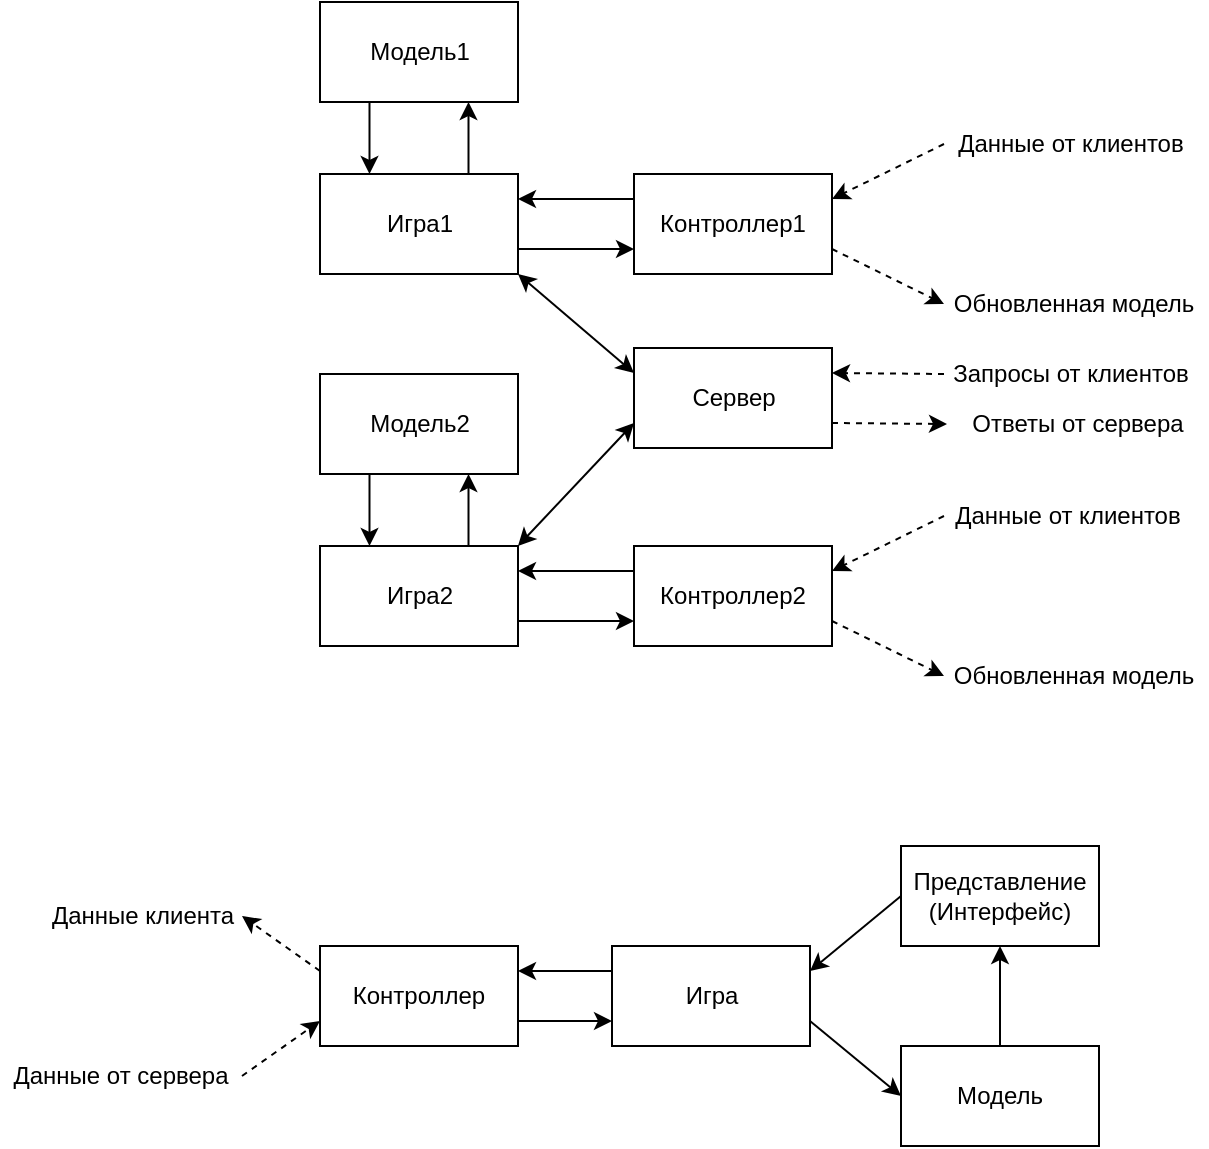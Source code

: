 <mxfile version="20.0.1" type="github">
  <diagram id="9F7VR6ctkaUrq1X4aecI" name="Page-1">
    <mxGraphModel dx="1422" dy="752" grid="0" gridSize="10" guides="1" tooltips="1" connect="1" arrows="1" fold="1" page="1" pageScale="1" pageWidth="827" pageHeight="1169" math="0" shadow="0">
      <root>
        <mxCell id="0" />
        <mxCell id="1" parent="0" />
        <mxCell id="f_yKOBoDJCh-L6aTNFwA-1" value="" style="rounded=0;whiteSpace=wrap;html=1;" parent="1" vertex="1">
          <mxGeometry x="273" y="88" width="99" height="50" as="geometry" />
        </mxCell>
        <mxCell id="f_yKOBoDJCh-L6aTNFwA-2" value="Модель1" style="text;html=1;strokeColor=none;fillColor=none;align=center;verticalAlign=middle;whiteSpace=wrap;rounded=0;" parent="1" vertex="1">
          <mxGeometry x="292.5" y="98" width="60" height="30" as="geometry" />
        </mxCell>
        <mxCell id="f_yKOBoDJCh-L6aTNFwA-4" value="" style="rounded=0;whiteSpace=wrap;html=1;" parent="1" vertex="1">
          <mxGeometry x="430" y="261" width="99" height="50" as="geometry" />
        </mxCell>
        <mxCell id="f_yKOBoDJCh-L6aTNFwA-6" value="" style="rounded=0;whiteSpace=wrap;html=1;" parent="1" vertex="1">
          <mxGeometry x="273" y="174" width="99" height="50" as="geometry" />
        </mxCell>
        <mxCell id="f_yKOBoDJCh-L6aTNFwA-8" value="Сервер" style="text;html=1;strokeColor=none;fillColor=none;align=center;verticalAlign=middle;whiteSpace=wrap;rounded=0;" parent="1" vertex="1">
          <mxGeometry x="449.5" y="271" width="60" height="30" as="geometry" />
        </mxCell>
        <mxCell id="f_yKOBoDJCh-L6aTNFwA-9" value="Игра1" style="text;html=1;strokeColor=none;fillColor=none;align=center;verticalAlign=middle;whiteSpace=wrap;rounded=0;" parent="1" vertex="1">
          <mxGeometry x="292.5" y="184" width="60" height="30" as="geometry" />
        </mxCell>
        <mxCell id="f_yKOBoDJCh-L6aTNFwA-12" value="" style="rounded=0;whiteSpace=wrap;html=1;" parent="1" vertex="1">
          <mxGeometry x="430" y="174" width="99" height="50" as="geometry" />
        </mxCell>
        <mxCell id="f_yKOBoDJCh-L6aTNFwA-14" value="Контроллер1" style="text;html=1;strokeColor=none;fillColor=none;align=center;verticalAlign=middle;whiteSpace=wrap;rounded=0;" parent="1" vertex="1">
          <mxGeometry x="441" y="186" width="77" height="26" as="geometry" />
        </mxCell>
        <mxCell id="f_yKOBoDJCh-L6aTNFwA-18" value="" style="endArrow=classic;html=1;rounded=0;entryX=0;entryY=0.75;entryDx=0;entryDy=0;exitX=1;exitY=0.75;exitDx=0;exitDy=0;" parent="1" source="f_yKOBoDJCh-L6aTNFwA-6" target="f_yKOBoDJCh-L6aTNFwA-12" edge="1">
          <mxGeometry width="50" height="50" relative="1" as="geometry">
            <mxPoint x="388" y="387" as="sourcePoint" />
            <mxPoint x="438" y="337" as="targetPoint" />
          </mxGeometry>
        </mxCell>
        <mxCell id="f_yKOBoDJCh-L6aTNFwA-19" value="" style="endArrow=classic;html=1;rounded=0;entryX=1;entryY=0.25;entryDx=0;entryDy=0;exitX=0;exitY=0.25;exitDx=0;exitDy=0;" parent="1" source="f_yKOBoDJCh-L6aTNFwA-12" target="f_yKOBoDJCh-L6aTNFwA-6" edge="1">
          <mxGeometry width="50" height="50" relative="1" as="geometry">
            <mxPoint x="382" y="221.5" as="sourcePoint" />
            <mxPoint x="440" y="221.5" as="targetPoint" />
          </mxGeometry>
        </mxCell>
        <mxCell id="f_yKOBoDJCh-L6aTNFwA-20" value="" style="endArrow=classic;html=1;rounded=0;entryX=0.75;entryY=1;entryDx=0;entryDy=0;exitX=0.75;exitY=0;exitDx=0;exitDy=0;" parent="1" source="f_yKOBoDJCh-L6aTNFwA-6" target="f_yKOBoDJCh-L6aTNFwA-1" edge="1">
          <mxGeometry width="50" height="50" relative="1" as="geometry">
            <mxPoint x="388" y="387" as="sourcePoint" />
            <mxPoint x="438" y="337" as="targetPoint" />
          </mxGeometry>
        </mxCell>
        <mxCell id="f_yKOBoDJCh-L6aTNFwA-21" value="" style="endArrow=classic;html=1;rounded=0;exitX=0.25;exitY=1;exitDx=0;exitDy=0;entryX=0.25;entryY=0;entryDx=0;entryDy=0;" parent="1" source="f_yKOBoDJCh-L6aTNFwA-1" target="f_yKOBoDJCh-L6aTNFwA-6" edge="1">
          <mxGeometry width="50" height="50" relative="1" as="geometry">
            <mxPoint x="388" y="387" as="sourcePoint" />
            <mxPoint x="438" y="337" as="targetPoint" />
          </mxGeometry>
        </mxCell>
        <mxCell id="f_yKOBoDJCh-L6aTNFwA-22" value="" style="rounded=0;whiteSpace=wrap;html=1;" parent="1" vertex="1">
          <mxGeometry x="273" y="274" width="99" height="50" as="geometry" />
        </mxCell>
        <mxCell id="f_yKOBoDJCh-L6aTNFwA-23" value="Модель2" style="text;html=1;strokeColor=none;fillColor=none;align=center;verticalAlign=middle;whiteSpace=wrap;rounded=0;" parent="1" vertex="1">
          <mxGeometry x="292.5" y="284" width="60" height="30" as="geometry" />
        </mxCell>
        <mxCell id="f_yKOBoDJCh-L6aTNFwA-24" value="" style="rounded=0;whiteSpace=wrap;html=1;" parent="1" vertex="1">
          <mxGeometry x="273" y="360" width="99" height="50" as="geometry" />
        </mxCell>
        <mxCell id="f_yKOBoDJCh-L6aTNFwA-25" value="Игра2" style="text;html=1;strokeColor=none;fillColor=none;align=center;verticalAlign=middle;whiteSpace=wrap;rounded=0;" parent="1" vertex="1">
          <mxGeometry x="292.5" y="370" width="60" height="30" as="geometry" />
        </mxCell>
        <mxCell id="f_yKOBoDJCh-L6aTNFwA-26" value="" style="rounded=0;whiteSpace=wrap;html=1;" parent="1" vertex="1">
          <mxGeometry x="430" y="360" width="99" height="50" as="geometry" />
        </mxCell>
        <mxCell id="f_yKOBoDJCh-L6aTNFwA-27" value="Контроллер2" style="text;html=1;strokeColor=none;fillColor=none;align=center;verticalAlign=middle;whiteSpace=wrap;rounded=0;" parent="1" vertex="1">
          <mxGeometry x="441" y="372" width="77" height="26" as="geometry" />
        </mxCell>
        <mxCell id="f_yKOBoDJCh-L6aTNFwA-28" value="" style="endArrow=classic;html=1;rounded=0;entryX=0;entryY=0.75;entryDx=0;entryDy=0;exitX=1;exitY=0.75;exitDx=0;exitDy=0;" parent="1" source="f_yKOBoDJCh-L6aTNFwA-24" target="f_yKOBoDJCh-L6aTNFwA-26" edge="1">
          <mxGeometry width="50" height="50" relative="1" as="geometry">
            <mxPoint x="388" y="573" as="sourcePoint" />
            <mxPoint x="438" y="523" as="targetPoint" />
          </mxGeometry>
        </mxCell>
        <mxCell id="f_yKOBoDJCh-L6aTNFwA-29" value="" style="endArrow=classic;html=1;rounded=0;entryX=1;entryY=0.25;entryDx=0;entryDy=0;exitX=0;exitY=0.25;exitDx=0;exitDy=0;" parent="1" source="f_yKOBoDJCh-L6aTNFwA-26" target="f_yKOBoDJCh-L6aTNFwA-24" edge="1">
          <mxGeometry width="50" height="50" relative="1" as="geometry">
            <mxPoint x="382" y="407.5" as="sourcePoint" />
            <mxPoint x="440" y="407.5" as="targetPoint" />
          </mxGeometry>
        </mxCell>
        <mxCell id="f_yKOBoDJCh-L6aTNFwA-30" value="" style="endArrow=classic;html=1;rounded=0;entryX=0.75;entryY=1;entryDx=0;entryDy=0;exitX=0.75;exitY=0;exitDx=0;exitDy=0;" parent="1" source="f_yKOBoDJCh-L6aTNFwA-24" target="f_yKOBoDJCh-L6aTNFwA-22" edge="1">
          <mxGeometry width="50" height="50" relative="1" as="geometry">
            <mxPoint x="388" y="573" as="sourcePoint" />
            <mxPoint x="438" y="523" as="targetPoint" />
          </mxGeometry>
        </mxCell>
        <mxCell id="f_yKOBoDJCh-L6aTNFwA-31" value="" style="endArrow=classic;html=1;rounded=0;exitX=0.25;exitY=1;exitDx=0;exitDy=0;entryX=0.25;entryY=0;entryDx=0;entryDy=0;" parent="1" source="f_yKOBoDJCh-L6aTNFwA-22" target="f_yKOBoDJCh-L6aTNFwA-24" edge="1">
          <mxGeometry width="50" height="50" relative="1" as="geometry">
            <mxPoint x="388" y="573" as="sourcePoint" />
            <mxPoint x="438" y="523" as="targetPoint" />
          </mxGeometry>
        </mxCell>
        <mxCell id="f_yKOBoDJCh-L6aTNFwA-33" value="" style="endArrow=classic;startArrow=classic;html=1;rounded=0;entryX=1;entryY=1;entryDx=0;entryDy=0;exitX=0;exitY=0.25;exitDx=0;exitDy=0;" parent="1" source="f_yKOBoDJCh-L6aTNFwA-4" target="f_yKOBoDJCh-L6aTNFwA-6" edge="1">
          <mxGeometry width="50" height="50" relative="1" as="geometry">
            <mxPoint x="388" y="387" as="sourcePoint" />
            <mxPoint x="438" y="337" as="targetPoint" />
          </mxGeometry>
        </mxCell>
        <mxCell id="f_yKOBoDJCh-L6aTNFwA-34" value="" style="endArrow=classic;startArrow=classic;html=1;rounded=0;entryX=1;entryY=0;entryDx=0;entryDy=0;exitX=0;exitY=0.75;exitDx=0;exitDy=0;" parent="1" source="f_yKOBoDJCh-L6aTNFwA-4" target="f_yKOBoDJCh-L6aTNFwA-24" edge="1">
          <mxGeometry width="50" height="50" relative="1" as="geometry">
            <mxPoint x="219" y="246.5" as="sourcePoint" />
            <mxPoint x="283" y="209" as="targetPoint" />
          </mxGeometry>
        </mxCell>
        <mxCell id="f_yKOBoDJCh-L6aTNFwA-40" value="Данные от клиентов" style="text;html=1;strokeColor=none;fillColor=none;align=center;verticalAlign=middle;whiteSpace=wrap;rounded=0;dashed=1;" parent="1" vertex="1">
          <mxGeometry x="585" y="144" width="127" height="30" as="geometry" />
        </mxCell>
        <mxCell id="f_yKOBoDJCh-L6aTNFwA-42" value="" style="endArrow=classic;html=1;rounded=0;exitX=1;exitY=0.75;exitDx=0;exitDy=0;dashed=1;entryX=0;entryY=0.5;entryDx=0;entryDy=0;" parent="1" source="f_yKOBoDJCh-L6aTNFwA-12" target="f_yKOBoDJCh-L6aTNFwA-48" edge="1">
          <mxGeometry width="50" height="50" relative="1" as="geometry">
            <mxPoint x="388" y="387" as="sourcePoint" />
            <mxPoint x="584" y="242" as="targetPoint" />
          </mxGeometry>
        </mxCell>
        <mxCell id="f_yKOBoDJCh-L6aTNFwA-43" value="" style="endArrow=classic;html=1;rounded=0;entryX=1;entryY=0.25;entryDx=0;entryDy=0;exitX=0;exitY=0.5;exitDx=0;exitDy=0;dashed=1;" parent="1" source="f_yKOBoDJCh-L6aTNFwA-40" target="f_yKOBoDJCh-L6aTNFwA-12" edge="1">
          <mxGeometry width="50" height="50" relative="1" as="geometry">
            <mxPoint x="539" y="221.5" as="sourcePoint" />
            <mxPoint x="599" y="216.5" as="targetPoint" />
          </mxGeometry>
        </mxCell>
        <mxCell id="f_yKOBoDJCh-L6aTNFwA-44" value="" style="endArrow=classic;html=1;rounded=0;entryX=1;entryY=0.25;entryDx=0;entryDy=0;exitX=0;exitY=0.5;exitDx=0;exitDy=0;dashed=1;" parent="1" source="f_yKOBoDJCh-L6aTNFwA-46" target="f_yKOBoDJCh-L6aTNFwA-26" edge="1">
          <mxGeometry width="50" height="50" relative="1" as="geometry">
            <mxPoint x="589" y="377.5" as="sourcePoint" />
            <mxPoint x="539" y="196.5" as="targetPoint" />
          </mxGeometry>
        </mxCell>
        <mxCell id="f_yKOBoDJCh-L6aTNFwA-45" value="" style="endArrow=classic;html=1;rounded=0;exitX=1;exitY=0.75;exitDx=0;exitDy=0;dashed=1;entryX=0;entryY=0.5;entryDx=0;entryDy=0;" parent="1" source="f_yKOBoDJCh-L6aTNFwA-26" target="f_yKOBoDJCh-L6aTNFwA-49" edge="1">
          <mxGeometry width="50" height="50" relative="1" as="geometry">
            <mxPoint x="599" y="387.5" as="sourcePoint" />
            <mxPoint x="581" y="425" as="targetPoint" />
          </mxGeometry>
        </mxCell>
        <mxCell id="f_yKOBoDJCh-L6aTNFwA-46" value="Данные от клиентов" style="text;html=1;strokeColor=none;fillColor=none;align=center;verticalAlign=middle;whiteSpace=wrap;rounded=0;dashed=1;" parent="1" vertex="1">
          <mxGeometry x="585" y="330" width="124" height="30" as="geometry" />
        </mxCell>
        <mxCell id="f_yKOBoDJCh-L6aTNFwA-48" value="Обновленная модель" style="text;html=1;strokeColor=none;fillColor=none;align=center;verticalAlign=middle;whiteSpace=wrap;rounded=0;dashed=1;" parent="1" vertex="1">
          <mxGeometry x="585" y="224" width="130" height="30" as="geometry" />
        </mxCell>
        <mxCell id="f_yKOBoDJCh-L6aTNFwA-49" value="Обновленная модель" style="text;html=1;strokeColor=none;fillColor=none;align=center;verticalAlign=middle;whiteSpace=wrap;rounded=0;dashed=1;" parent="1" vertex="1">
          <mxGeometry x="585" y="410" width="130" height="30" as="geometry" />
        </mxCell>
        <mxCell id="f_yKOBoDJCh-L6aTNFwA-50" value="" style="rounded=0;whiteSpace=wrap;html=1;" parent="1" vertex="1">
          <mxGeometry x="273" y="560" width="99" height="50" as="geometry" />
        </mxCell>
        <mxCell id="f_yKOBoDJCh-L6aTNFwA-52" value="" style="rounded=0;whiteSpace=wrap;html=1;" parent="1" vertex="1">
          <mxGeometry x="563.5" y="510" width="99" height="50" as="geometry" />
        </mxCell>
        <mxCell id="f_yKOBoDJCh-L6aTNFwA-53" value="" style="rounded=0;whiteSpace=wrap;html=1;" parent="1" vertex="1">
          <mxGeometry x="563.5" y="610" width="99" height="50" as="geometry" />
        </mxCell>
        <mxCell id="f_yKOBoDJCh-L6aTNFwA-54" value="&lt;div&gt;Представление&lt;/div&gt;&lt;div&gt;(Интерфейс)&lt;br&gt;&lt;/div&gt;" style="text;html=1;strokeColor=none;fillColor=none;align=center;verticalAlign=middle;whiteSpace=wrap;rounded=0;dashed=1;" parent="1" vertex="1">
          <mxGeometry x="565" y="520" width="96" height="30" as="geometry" />
        </mxCell>
        <mxCell id="f_yKOBoDJCh-L6aTNFwA-55" value="Модель" style="text;html=1;strokeColor=none;fillColor=none;align=center;verticalAlign=middle;whiteSpace=wrap;rounded=0;dashed=1;" parent="1" vertex="1">
          <mxGeometry x="583" y="620" width="60" height="30" as="geometry" />
        </mxCell>
        <mxCell id="f_yKOBoDJCh-L6aTNFwA-56" value="Контроллер" style="text;html=1;strokeColor=none;fillColor=none;align=center;verticalAlign=middle;whiteSpace=wrap;rounded=0;dashed=1;" parent="1" vertex="1">
          <mxGeometry x="283" y="570" width="79" height="30" as="geometry" />
        </mxCell>
        <mxCell id="f_yKOBoDJCh-L6aTNFwA-61" value="Данные от сервера" style="text;html=1;strokeColor=none;fillColor=none;align=center;verticalAlign=middle;whiteSpace=wrap;rounded=0;dashed=1;" parent="1" vertex="1">
          <mxGeometry x="113" y="610" width="121" height="30" as="geometry" />
        </mxCell>
        <mxCell id="f_yKOBoDJCh-L6aTNFwA-62" value="Данные клиента" style="text;html=1;strokeColor=none;fillColor=none;align=center;verticalAlign=middle;whiteSpace=wrap;rounded=0;dashed=1;" parent="1" vertex="1">
          <mxGeometry x="135" y="530" width="99" height="30" as="geometry" />
        </mxCell>
        <mxCell id="f_yKOBoDJCh-L6aTNFwA-63" value="" style="endArrow=classic;html=1;rounded=0;dashed=1;entryX=1;entryY=0.5;entryDx=0;entryDy=0;exitX=0;exitY=0.25;exitDx=0;exitDy=0;" parent="1" source="f_yKOBoDJCh-L6aTNFwA-50" target="f_yKOBoDJCh-L6aTNFwA-62" edge="1">
          <mxGeometry width="50" height="50" relative="1" as="geometry">
            <mxPoint x="388" y="567" as="sourcePoint" />
            <mxPoint x="438" y="517" as="targetPoint" />
          </mxGeometry>
        </mxCell>
        <mxCell id="f_yKOBoDJCh-L6aTNFwA-64" value="" style="endArrow=classic;html=1;rounded=0;dashed=1;exitX=1;exitY=0.5;exitDx=0;exitDy=0;entryX=0;entryY=0.75;entryDx=0;entryDy=0;" parent="1" source="f_yKOBoDJCh-L6aTNFwA-61" target="f_yKOBoDJCh-L6aTNFwA-50" edge="1">
          <mxGeometry width="50" height="50" relative="1" as="geometry">
            <mxPoint x="283" y="582.5" as="sourcePoint" />
            <mxPoint x="296" y="695" as="targetPoint" />
          </mxGeometry>
        </mxCell>
        <mxCell id="f_yKOBoDJCh-L6aTNFwA-65" value="" style="rounded=0;whiteSpace=wrap;html=1;" parent="1" vertex="1">
          <mxGeometry x="419" y="560" width="99" height="50" as="geometry" />
        </mxCell>
        <mxCell id="f_yKOBoDJCh-L6aTNFwA-66" value="Игра" style="text;html=1;strokeColor=none;fillColor=none;align=center;verticalAlign=middle;whiteSpace=wrap;rounded=0;dashed=1;" parent="1" vertex="1">
          <mxGeometry x="438.5" y="570" width="60" height="30" as="geometry" />
        </mxCell>
        <mxCell id="f_yKOBoDJCh-L6aTNFwA-67" value="" style="endArrow=classic;html=1;rounded=0;entryX=0;entryY=0.75;entryDx=0;entryDy=0;exitX=1;exitY=0.75;exitDx=0;exitDy=0;" parent="1" source="f_yKOBoDJCh-L6aTNFwA-50" target="f_yKOBoDJCh-L6aTNFwA-65" edge="1">
          <mxGeometry width="50" height="50" relative="1" as="geometry">
            <mxPoint x="388" y="597" as="sourcePoint" />
            <mxPoint x="438" y="547" as="targetPoint" />
          </mxGeometry>
        </mxCell>
        <mxCell id="f_yKOBoDJCh-L6aTNFwA-68" value="" style="endArrow=classic;html=1;rounded=0;entryX=1;entryY=0.25;entryDx=0;entryDy=0;exitX=0;exitY=0.25;exitDx=0;exitDy=0;" parent="1" source="f_yKOBoDJCh-L6aTNFwA-65" target="f_yKOBoDJCh-L6aTNFwA-50" edge="1">
          <mxGeometry width="50" height="50" relative="1" as="geometry">
            <mxPoint x="382" y="607.5" as="sourcePoint" />
            <mxPoint x="429" y="607.5" as="targetPoint" />
          </mxGeometry>
        </mxCell>
        <mxCell id="f_yKOBoDJCh-L6aTNFwA-69" value="" style="endArrow=classic;html=1;rounded=0;entryX=0;entryY=0.5;entryDx=0;entryDy=0;exitX=1;exitY=0.75;exitDx=0;exitDy=0;" parent="1" source="f_yKOBoDJCh-L6aTNFwA-65" target="f_yKOBoDJCh-L6aTNFwA-53" edge="1">
          <mxGeometry width="50" height="50" relative="1" as="geometry">
            <mxPoint x="388" y="597" as="sourcePoint" />
            <mxPoint x="438" y="547" as="targetPoint" />
          </mxGeometry>
        </mxCell>
        <mxCell id="f_yKOBoDJCh-L6aTNFwA-70" value="" style="endArrow=classic;html=1;rounded=0;entryX=1;entryY=0.25;entryDx=0;entryDy=0;exitX=0;exitY=0.5;exitDx=0;exitDy=0;" parent="1" source="f_yKOBoDJCh-L6aTNFwA-52" target="f_yKOBoDJCh-L6aTNFwA-65" edge="1">
          <mxGeometry width="50" height="50" relative="1" as="geometry">
            <mxPoint x="544" y="521" as="sourcePoint" />
            <mxPoint x="573.5" y="645" as="targetPoint" />
          </mxGeometry>
        </mxCell>
        <mxCell id="f_yKOBoDJCh-L6aTNFwA-71" value="" style="endArrow=classic;html=1;rounded=0;entryX=0.5;entryY=1;entryDx=0;entryDy=0;exitX=0.5;exitY=0;exitDx=0;exitDy=0;" parent="1" source="f_yKOBoDJCh-L6aTNFwA-53" target="f_yKOBoDJCh-L6aTNFwA-52" edge="1">
          <mxGeometry width="50" height="50" relative="1" as="geometry">
            <mxPoint x="388" y="597" as="sourcePoint" />
            <mxPoint x="438" y="547" as="targetPoint" />
          </mxGeometry>
        </mxCell>
        <mxCell id="tvMTjxPNveUq8GNkDQAo-8" value="Запросы от клиентов" style="text;html=1;strokeColor=none;fillColor=none;align=center;verticalAlign=middle;whiteSpace=wrap;rounded=0;dashed=1;" vertex="1" parent="1">
          <mxGeometry x="585" y="259" width="127" height="30" as="geometry" />
        </mxCell>
        <mxCell id="tvMTjxPNveUq8GNkDQAo-9" value="" style="endArrow=classic;html=1;rounded=0;exitX=1;exitY=0.75;exitDx=0;exitDy=0;dashed=1;entryX=0;entryY=0.5;entryDx=0;entryDy=0;" edge="1" parent="1" target="tvMTjxPNveUq8GNkDQAo-11" source="f_yKOBoDJCh-L6aTNFwA-4">
          <mxGeometry width="50" height="50" relative="1" as="geometry">
            <mxPoint x="673" y="301.5" as="sourcePoint" />
            <mxPoint x="728" y="332" as="targetPoint" />
          </mxGeometry>
        </mxCell>
        <mxCell id="tvMTjxPNveUq8GNkDQAo-10" value="" style="endArrow=classic;html=1;rounded=0;entryX=1;entryY=0.25;entryDx=0;entryDy=0;exitX=0;exitY=0.5;exitDx=0;exitDy=0;dashed=1;" edge="1" parent="1" source="tvMTjxPNveUq8GNkDQAo-8" target="f_yKOBoDJCh-L6aTNFwA-4">
          <mxGeometry width="50" height="50" relative="1" as="geometry">
            <mxPoint x="683" y="311.5" as="sourcePoint" />
            <mxPoint x="673" y="276.5" as="targetPoint" />
          </mxGeometry>
        </mxCell>
        <mxCell id="tvMTjxPNveUq8GNkDQAo-11" value="Ответы от сервера" style="text;html=1;strokeColor=none;fillColor=none;align=center;verticalAlign=middle;whiteSpace=wrap;rounded=0;dashed=1;" vertex="1" parent="1">
          <mxGeometry x="586.5" y="284" width="130" height="30" as="geometry" />
        </mxCell>
      </root>
    </mxGraphModel>
  </diagram>
</mxfile>
